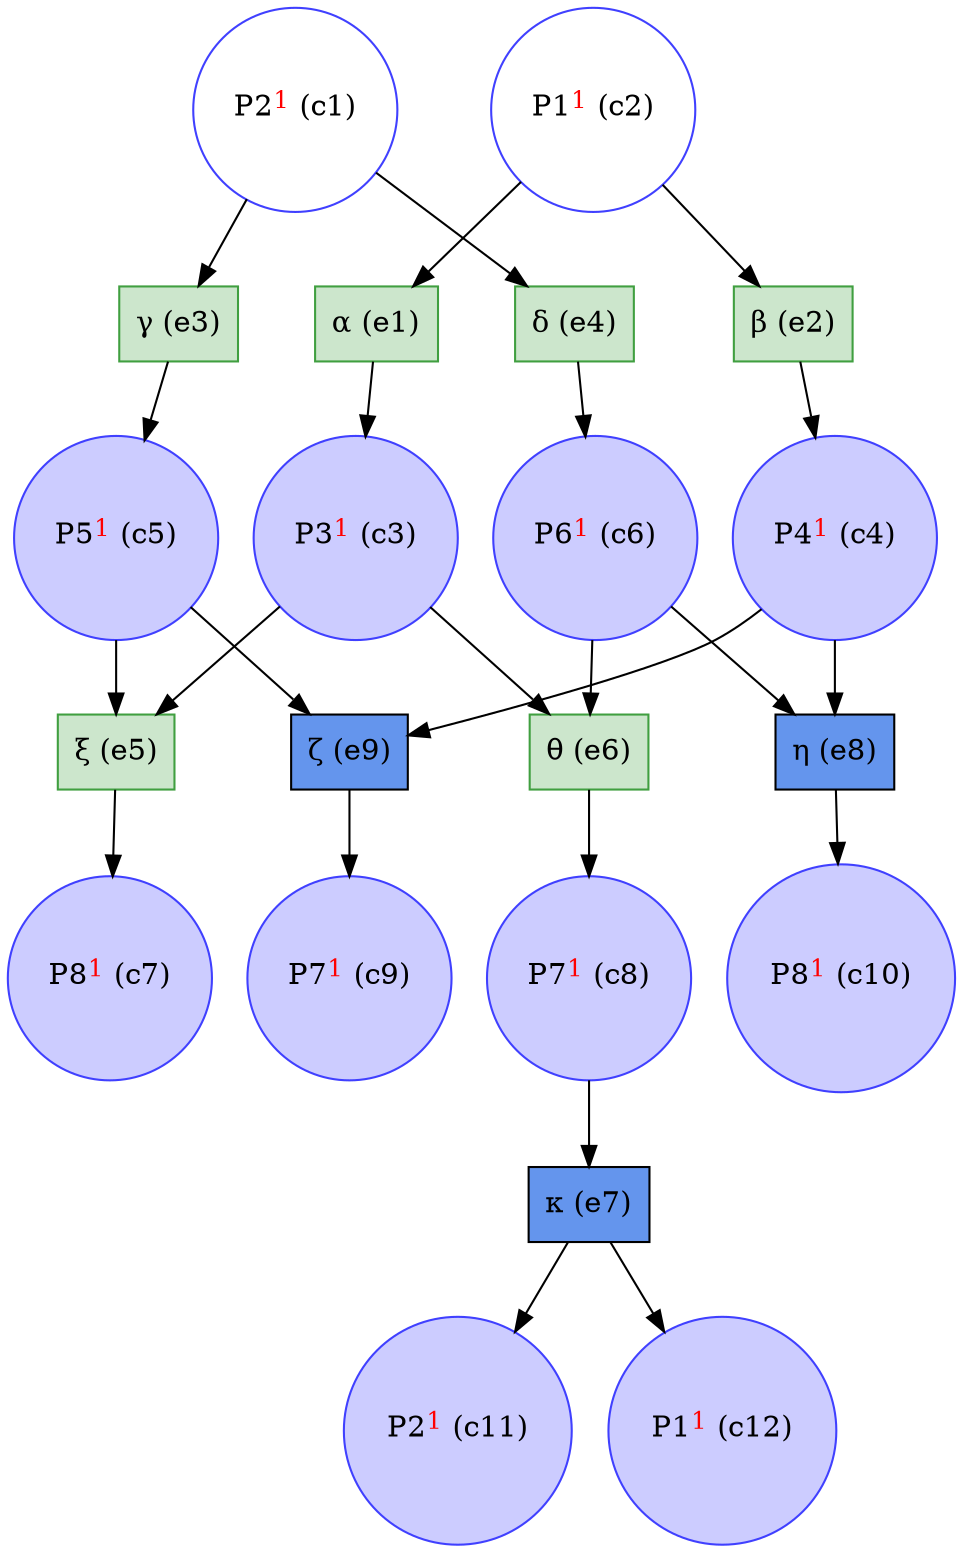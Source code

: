 digraph test {
  c1 -> e4;
  c1 -> e3;
  c2 -> e2;
  c2 -> e1;
  e1 -> c3;
  c3 -> e6;
  c3 -> e5;
  e2 -> c4;
  c4 -> e8;
  c4 -> e9;
  e3 -> c5;
  c5 -> e9;
  c5 -> e5;
  e4 -> c6;
  c6 -> e8;
  c6 -> e6;
  e5 -> c7;
  e6 -> c8;
  c8 -> e7;
  e9 -> c9;
  e8 -> c10;
  e7 -> c11;
  e7 -> c12;
  c1 [color="#4040ff" fillcolor="transparent" label= <P2<FONT COLOR="red"><SUP>1</SUP></FONT>&nbsp;(c1)> shape=circle style=filled];
  c2 [color="#4040ff" fillcolor="transparent" label= <P1<FONT COLOR="red"><SUP>1</SUP></FONT>&nbsp;(c2)> shape=circle style=filled];
  c3 [color="#4040ff" fillcolor="#ccccff" label= <P3<FONT COLOR="red"><SUP>1</SUP></FONT>&nbsp;(c3)> shape=circle style=filled];
  c4 [color="#4040ff" fillcolor="#ccccff" label= <P4<FONT COLOR="red"><SUP>1</SUP></FONT>&nbsp;(c4)> shape=circle style=filled];
  c5 [color="#4040ff" fillcolor="#ccccff" label= <P5<FONT COLOR="red"><SUP>1</SUP></FONT>&nbsp;(c5)> shape=circle style=filled];
  c6 [color="#4040ff" fillcolor="#ccccff" label= <P6<FONT COLOR="red"><SUP>1</SUP></FONT>&nbsp;(c6)> shape=circle style=filled];
  c7 [color="#4040ff" fillcolor="#ccccff" label= <P8<FONT COLOR="red"><SUP>1</SUP></FONT>&nbsp;(c7)> shape=circle style=filled];
  c8 [color="#4040ff" fillcolor="#ccccff" label= <P7<FONT COLOR="red"><SUP>1</SUP></FONT>&nbsp;(c8)> shape=circle style=filled];
  c9 [color="#4040ff" fillcolor="#ccccff" label= <P7<FONT COLOR="red"><SUP>1</SUP></FONT>&nbsp;(c9)> shape=circle style=filled];
  c10 [color="#4040ff" fillcolor="#ccccff" label= <P8<FONT COLOR="red"><SUP>1</SUP></FONT>&nbsp;(c10)> shape=circle style=filled];
  c11 [color="#4040ff" fillcolor="#ccccff" label= <P2<FONT COLOR="red"><SUP>1</SUP></FONT>&nbsp;(c11)> shape=circle style=filled];
  c12 [color="#4040ff" fillcolor="#ccccff" label= <P1<FONT COLOR="red"><SUP>1</SUP></FONT>&nbsp;(c12)> shape=circle style=filled];
  e1 [color="#409f40" fillcolor="#cce6cc" label="α (e1)" shape=box style=filled];
  e2 [color="#409f40" fillcolor="#cce6cc" label="β (e2)" shape=box style=filled];
  e3 [color="#409f40" fillcolor="#cce6cc" label="γ (e3)" shape=box style=filled];
  e4 [color="#409f40" fillcolor="#cce6cc" label="δ (e4)" shape=box style=filled];
  e5 [color="#409f40" fillcolor="#cce6cc" label="ξ (e5)" shape=box style=filled];
  e6 [color="#409f40" fillcolor="#cce6cc" label="θ (e6)" shape=box style=filled];
  e7 [color=black fillcolor=cornflowerblue label="κ (e7)" shape=box style=filled];
  e8 [color=black fillcolor=cornflowerblue label="η (e8)" shape=box style=filled];
  e9 [color=black fillcolor=cornflowerblue label="ζ (e9)" shape=box style=filled];
}
